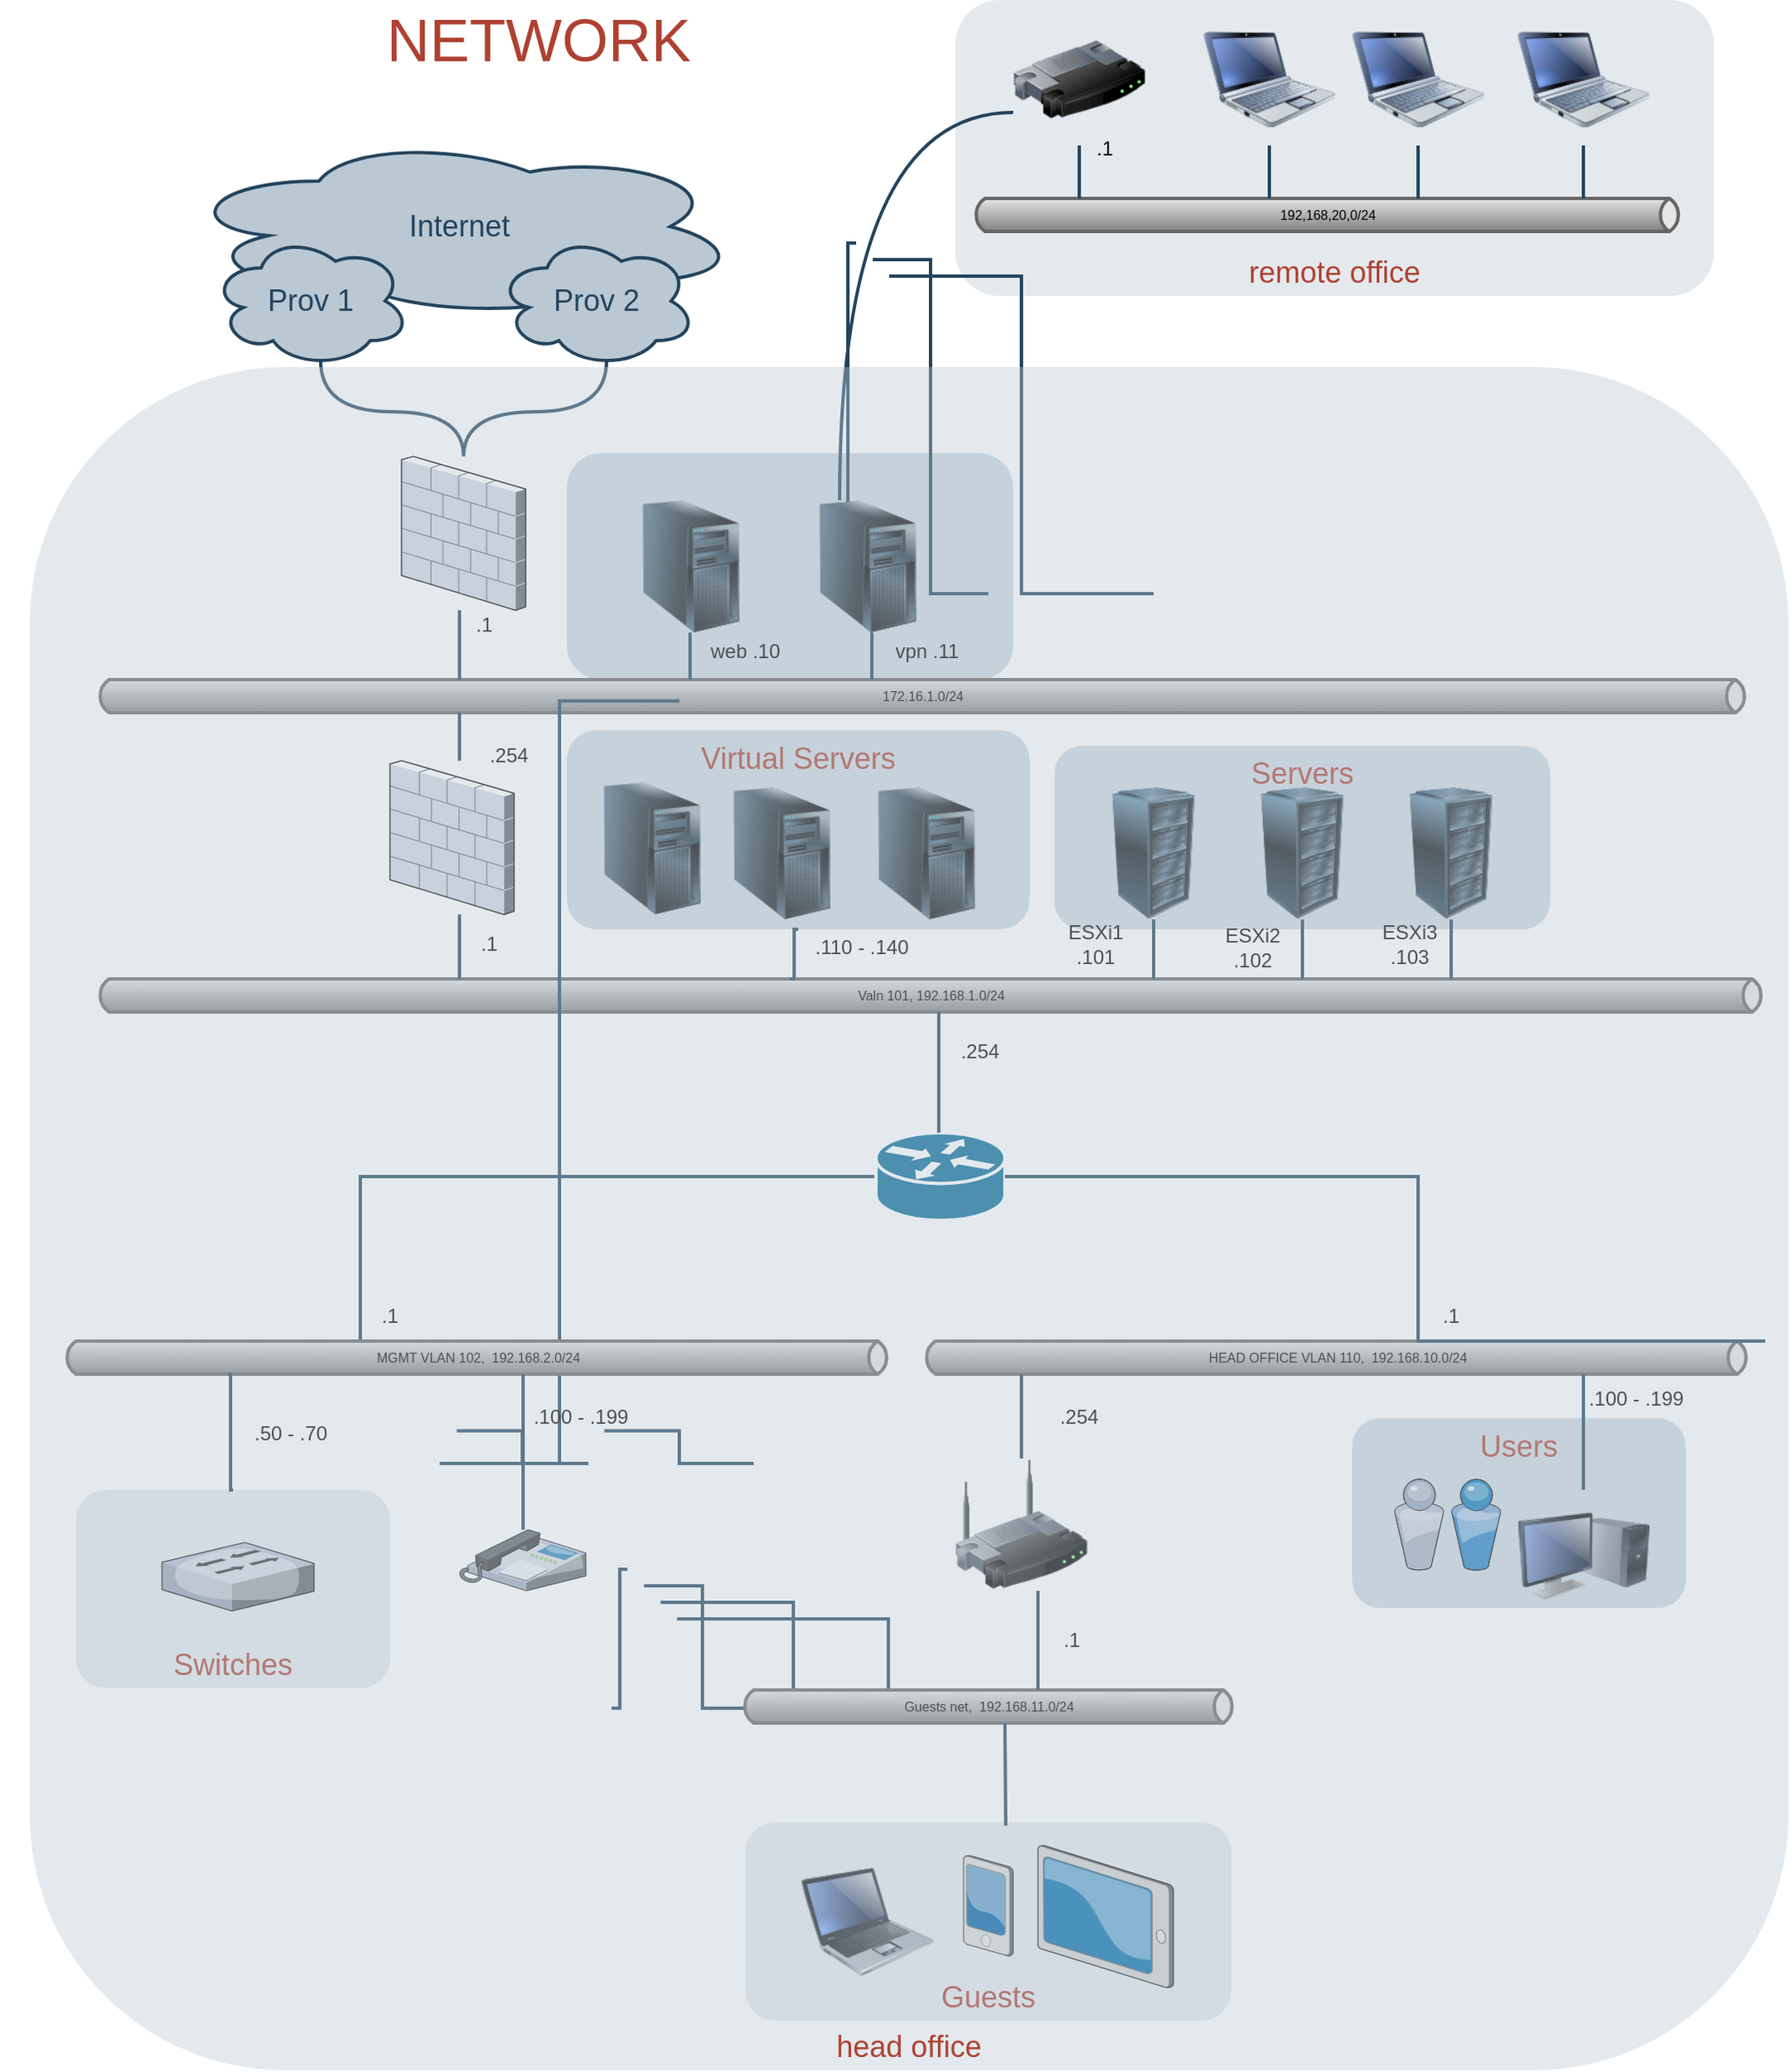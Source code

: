 <mxfile version="20.8.20" type="github">
  <diagram id="a45cf8ec-cd66-6f27-3ac3-be6e809c9e4a" name="Page-1">
    <mxGraphModel dx="2694" dy="1239" grid="1" gridSize="10" guides="1" tooltips="1" connect="1" arrows="1" fold="1" page="1" pageScale="1" pageWidth="827" pageHeight="1169" background="none" math="0" shadow="0">
      <root>
        <mxCell id="0" />
        <mxCell id="1" parent="0" />
        <mxCell id="6" value="&lt;span style=&quot;line-height: 17.182px&quot;&gt;Users&lt;/span&gt;" style="rounded=1;whiteSpace=wrap;html=1;shadow=0;strokeColor=none;fillColor=#BAC8D3;gradientColor=none;fontSize=18;fontColor=#AE4132;verticalAlign=top;fontStyle=0;opacity=70;strokeWidth=3;" parent="1" vertex="1">
          <mxGeometry x="850" y="897.5" width="202" height="115" as="geometry" />
        </mxCell>
        <mxCell id="7" value="" style="rounded=1;whiteSpace=wrap;html=1;shadow=0;strokeColor=none;fillColor=#BAC8D3;gradientColor=none;fontSize=18;fontColor=#AE4132;verticalAlign=top;fontStyle=0;opacity=70;strokeWidth=3;" parent="1" vertex="1">
          <mxGeometry x="375" y="314" width="270" height="137" as="geometry" />
        </mxCell>
        <mxCell id="8" value="Virtual Servers" style="rounded=1;whiteSpace=wrap;html=1;shadow=0;strokeColor=none;fillColor=#BAC8D3;gradientColor=none;fontSize=18;fontColor=#AE4132;verticalAlign=top;fontStyle=0;opacity=70;strokeWidth=3;" parent="1" vertex="1">
          <mxGeometry x="375" y="481.5" width="280" height="120.5" as="geometry" />
        </mxCell>
        <mxCell id="9" value="&lt;span style=&quot;line-height: 17.182px&quot;&gt;Servers&lt;/span&gt;" style="rounded=1;whiteSpace=wrap;html=1;shadow=0;strokeColor=none;fillColor=#BAC8D3;gradientColor=none;fontSize=18;fontColor=#AE4132;verticalAlign=top;opacity=70;fontStyle=0;strokeWidth=3;" parent="1" vertex="1">
          <mxGeometry x="670" y="491" width="300" height="111" as="geometry" />
        </mxCell>
        <mxCell id="11" value="remote office" style="rounded=1;whiteSpace=wrap;html=1;shadow=0;strokeColor=none;fillColor=#BAC8D3;gradientColor=none;fontSize=18;fontColor=#AE4132;fontStyle=0;verticalAlign=bottom;opacity=40;strokeWidth=3;" parent="1" vertex="1">
          <mxGeometry x="610" y="40" width="459" height="179" as="geometry" />
        </mxCell>
        <mxCell id="13" value="Guests" style="rounded=1;whiteSpace=wrap;html=1;shadow=0;strokeColor=none;fillColor=#BAC8D3;gradientColor=none;fontSize=18;fontColor=#AE4132;verticalAlign=bottom;fontStyle=0;opacity=40;strokeWidth=3;" parent="1" vertex="1">
          <mxGeometry x="483" y="1142" width="294" height="120" as="geometry" />
        </mxCell>
        <mxCell id="20" value="172.16.1.0/24" style="strokeWidth=2;strokeColor=#666666;dashed=0;align=center;html=1;fontSize=8;shape=mxgraph.eip.messageChannel;shadow=0;fillColor=#FFFFFF;gradientColor=none;fontColor=#000000;fontStyle=0" parent="1" vertex="1">
          <mxGeometry x="90" y="451" width="1000" height="20" as="geometry" />
        </mxCell>
        <mxCell id="21" value="" style="edgeStyle=elbowEdgeStyle;strokeWidth=2;rounded=0;endArrow=none;startArrow=none;startSize=10;endSize=10;dashed=0;html=1;strokeColor=#23445D;fontSize=18;fontColor=#F08705;startFill=0;endFill=0;fontStyle=0;entryX=0;entryY=0;entryDx=220;entryDy=0;entryPerimeter=0;" parent="1" source="LmV-Yt6yOkFwm3t2bKWG-174" target="20" edge="1">
          <mxGeometry relative="1" as="geometry">
            <mxPoint x="310" y="399" as="sourcePoint" />
            <mxPoint x="313" y="462" as="targetPoint" />
          </mxGeometry>
        </mxCell>
        <mxCell id="LmV-Yt6yOkFwm3t2bKWG-214" value="" style="edgeStyle=orthogonalEdgeStyle;rounded=0;orthogonalLoop=1;jettySize=auto;html=1;fontColor=#000000;" edge="1" parent="1" source="40">
          <mxGeometry relative="1" as="geometry">
            <mxPoint x="755" y="683" as="targetPoint" />
          </mxGeometry>
        </mxCell>
        <mxCell id="47" value="&lt;font color=&quot;#000000&quot;&gt;Valn 101, 192.168.1.0/24&lt;/font&gt;" style="strokeWidth=2;strokeColor=#666666;dashed=0;align=center;html=1;fontSize=8;shape=mxgraph.eip.messageChannel;shadow=0;fillColor=#FFFFFF;gradientColor=none;fontColor=#F08705;fontStyle=0" parent="1" vertex="1">
          <mxGeometry x="90" y="632" width="1010" height="20" as="geometry" />
        </mxCell>
        <mxCell id="48" value="&lt;font color=&quot;#000000&quot;&gt;HEAD OFFICE VLAN 110,&amp;nbsp; 192.168.10.0/24&lt;/font&gt;" style="strokeWidth=2;strokeColor=#666666;dashed=0;align=center;html=1;fontSize=8;shape=mxgraph.eip.messageChannel;shadow=0;fillColor=#FFFFFF;gradientColor=none;fontColor=#F08705;fontStyle=0" parent="1" vertex="1">
          <mxGeometry x="590" y="851" width="501" height="20" as="geometry" />
        </mxCell>
        <mxCell id="54" value="" style="image;html=1;image=img/lib/clip_art/computers/Monitor_Tower_128x128.png;shadow=0;strokeColor=#000000;fillColor=#FFFFFF;gradientColor=none;fontSize=18;fontColor=#F08705;fontStyle=0" parent="1" vertex="1">
          <mxGeometry x="950" y="941" width="80" height="80" as="geometry" />
        </mxCell>
        <mxCell id="55" value="" style="image;html=1;image=img/lib/clip_art/networking/Wireless_Router_128x128.png;shadow=0;strokeColor=#000000;fillColor=#FFFFFF;gradientColor=none;fontSize=18;fontColor=#F08705;fontStyle=0" parent="1" vertex="1">
          <mxGeometry x="610" y="922" width="80" height="80" as="geometry" />
        </mxCell>
        <mxCell id="71" value="" style="image;html=1;image=img/lib/clip_art/computers/Netbook_128x128.png;shadow=0;strokeColor=#000000;fillColor=#FFFFFF;gradientColor=none;fontSize=18;fontColor=#F08705;fontStyle=0" parent="1" vertex="1">
          <mxGeometry x="760" y="48" width="80" height="80" as="geometry" />
        </mxCell>
        <mxCell id="72" value="" style="image;html=1;image=img/lib/clip_art/computers/Netbook_128x128.png;shadow=0;strokeColor=#000000;fillColor=#FFFFFF;gradientColor=none;fontSize=18;fontColor=#F08705;fontStyle=0" parent="1" vertex="1">
          <mxGeometry x="850" y="48" width="80" height="80" as="geometry" />
        </mxCell>
        <mxCell id="73" value="" style="image;html=1;image=img/lib/clip_art/computers/Netbook_128x128.png;shadow=0;strokeColor=#000000;fillColor=#FFFFFF;gradientColor=none;fontSize=18;fontColor=#F08705;fontStyle=0" parent="1" vertex="1">
          <mxGeometry x="950" y="48" width="80" height="80" as="geometry" />
        </mxCell>
        <mxCell id="74" value="&lt;font color=&quot;#000000&quot;&gt;192,168,20,0/24&lt;/font&gt;" style="strokeWidth=2;strokeColor=#666666;dashed=0;align=center;html=1;fontSize=8;shape=mxgraph.eip.messageChannel;shadow=0;fillColor=#FFFFFF;gradientColor=none;fontColor=#F08705;fontStyle=0" parent="1" vertex="1">
          <mxGeometry x="620" y="160" width="430" height="20" as="geometry" />
        </mxCell>
        <mxCell id="LmV-Yt6yOkFwm3t2bKWG-196" value="" style="edgeStyle=orthogonalEdgeStyle;rounded=0;orthogonalLoop=1;jettySize=auto;html=1;fontColor=#000000;" edge="1" parent="1" source="84">
          <mxGeometry relative="1" as="geometry">
            <mxPoint x="418" y="449" as="targetPoint" />
          </mxGeometry>
        </mxCell>
        <mxCell id="91" value="" style="edgeStyle=elbowEdgeStyle;strokeWidth=2;rounded=0;endArrow=none;startArrow=none;startSize=10;endSize=10;dashed=0;html=1;strokeColor=#23445D;fontSize=18;fontColor=#F08705;startFill=0;endFill=0;fontStyle=0" parent="1" source="30" edge="1">
          <mxGeometry relative="1" as="geometry">
            <mxPoint x="550" y="187" as="sourcePoint" />
            <mxPoint x="540" y="399" as="targetPoint" />
          </mxGeometry>
        </mxCell>
        <mxCell id="92" value="" style="edgeStyle=elbowEdgeStyle;strokeWidth=2;rounded=0;endArrow=none;startArrow=none;startSize=10;endSize=10;dashed=0;html=1;strokeColor=#23445D;fontSize=18;fontColor=#F08705;startFill=0;endFill=0;fontStyle=0" parent="1" source="31" edge="1">
          <mxGeometry relative="1" as="geometry">
            <mxPoint x="560" y="197" as="sourcePoint" />
            <mxPoint x="630" y="399" as="targetPoint" />
          </mxGeometry>
        </mxCell>
        <mxCell id="93" value="" style="edgeStyle=elbowEdgeStyle;strokeWidth=2;rounded=0;endArrow=none;startArrow=none;startSize=10;endSize=10;dashed=0;html=1;strokeColor=#23445D;fontSize=18;fontColor=#F08705;startFill=0;endFill=0;fontStyle=0" parent="1" source="32" edge="1">
          <mxGeometry relative="1" as="geometry">
            <mxPoint x="570" y="207" as="sourcePoint" />
            <mxPoint x="730" y="399" as="targetPoint" />
          </mxGeometry>
        </mxCell>
        <mxCell id="104" value="" style="edgeStyle=elbowEdgeStyle;strokeWidth=2;rounded=0;endArrow=none;startArrow=none;startSize=10;endSize=10;dashed=0;html=1;strokeColor=#23445D;fontSize=18;fontColor=#F08705;startFill=0;endFill=0;fontStyle=0" parent="1" source="LmV-Yt6yOkFwm3t2bKWG-207" target="47" edge="1">
          <mxGeometry relative="1" as="geometry">
            <mxPoint x="730" y="591" as="sourcePoint" />
            <mxPoint x="555" y="876" as="targetPoint" />
          </mxGeometry>
        </mxCell>
        <mxCell id="105" value="" style="edgeStyle=elbowEdgeStyle;strokeWidth=2;rounded=0;endArrow=none;startArrow=none;startSize=10;endSize=10;dashed=0;html=1;strokeColor=#23445D;fontSize=18;fontColor=#F08705;startFill=0;endFill=0;fontStyle=0" parent="1" source="LmV-Yt6yOkFwm3t2bKWG-208" target="47" edge="1">
          <mxGeometry relative="1" as="geometry">
            <mxPoint x="820" y="591" as="sourcePoint" />
            <mxPoint x="740" y="631" as="targetPoint" />
          </mxGeometry>
        </mxCell>
        <mxCell id="106" value="" style="edgeStyle=elbowEdgeStyle;strokeWidth=2;rounded=0;endArrow=none;startArrow=none;startSize=10;endSize=10;dashed=0;html=1;strokeColor=#23445D;fontSize=18;fontColor=#F08705;startFill=0;endFill=0;fontStyle=0" parent="1" source="LmV-Yt6yOkFwm3t2bKWG-209" target="47" edge="1">
          <mxGeometry relative="1" as="geometry">
            <mxPoint x="920" y="591" as="sourcePoint" />
            <mxPoint x="750" y="641" as="targetPoint" />
          </mxGeometry>
        </mxCell>
        <mxCell id="111" value="" style="image;html=1;image=img/lib/clip_art/computers/Laptop_128x128.png;shadow=0;strokeColor=#000000;fillColor=#FFFFFF;gradientColor=none;fontSize=18;fontColor=#F08705;fontStyle=0" parent="1" vertex="1">
          <mxGeometry x="517" y="1162" width="80" height="80" as="geometry" />
        </mxCell>
        <mxCell id="116" style="edgeStyle=orthogonalEdgeStyle;rounded=0;html=1;startArrow=none;startFill=0;endArrow=none;endFill=0;fontSize=18;fontColor=#F08705;strokeColor=#23445D;strokeWidth=2;curved=1;fontStyle=0;entryX=0.55;entryY=0.95;entryDx=0;entryDy=0;entryPerimeter=0;" parent="1" source="LmV-Yt6yOkFwm3t2bKWG-174" target="LmV-Yt6yOkFwm3t2bKWG-177" edge="1">
          <mxGeometry relative="1" as="geometry" />
        </mxCell>
        <mxCell id="121" value="" style="edgeStyle=elbowEdgeStyle;strokeWidth=2;rounded=0;endArrow=none;startArrow=none;startSize=10;endSize=10;dashed=0;html=1;strokeColor=#23445D;fontSize=18;fontColor=#F08705;startFill=0;endFill=0;fontStyle=0" parent="1" source="48" target="54" edge="1">
          <mxGeometry relative="1" as="geometry">
            <mxPoint x="421.476" y="881" as="sourcePoint" />
            <mxPoint x="421.476" y="946.476" as="targetPoint" />
          </mxGeometry>
        </mxCell>
        <mxCell id="131" value="" style="image;html=1;image=img/lib/clip_art/networking/Router_128x128.png;shadow=0;strokeColor=#000000;fillColor=#FFFFFF;gradientColor=none;fontSize=18;fontColor=#F08705;fontStyle=0" parent="1" vertex="1">
          <mxGeometry x="645" y="48" width="80" height="80" as="geometry" />
        </mxCell>
        <mxCell id="138" value="" style="edgeStyle=elbowEdgeStyle;strokeWidth=2;rounded=0;endArrow=none;startArrow=none;startSize=10;endSize=10;dashed=0;html=1;strokeColor=#23445D;fontSize=18;fontColor=#F08705;startFill=0;endFill=0;fontStyle=0" parent="1" source="71" target="74" edge="1">
          <mxGeometry relative="1" as="geometry">
            <mxPoint x="699.587" y="-16.033" as="sourcePoint" />
            <mxPoint x="699.587" y="27.769" as="targetPoint" />
          </mxGeometry>
        </mxCell>
        <mxCell id="139" value="" style="edgeStyle=elbowEdgeStyle;strokeWidth=2;rounded=0;endArrow=none;startArrow=none;startSize=10;endSize=10;dashed=0;html=1;strokeColor=#23445D;fontSize=18;fontColor=#F08705;startFill=0;endFill=0;fontStyle=0" parent="1" source="72" target="74" edge="1">
          <mxGeometry relative="1" as="geometry">
            <mxPoint x="709.587" y="-6.033" as="sourcePoint" />
            <mxPoint x="709.587" y="37.769" as="targetPoint" />
          </mxGeometry>
        </mxCell>
        <mxCell id="140" value="" style="edgeStyle=elbowEdgeStyle;strokeWidth=2;rounded=0;endArrow=none;startArrow=none;startSize=10;endSize=10;dashed=0;html=1;strokeColor=#23445D;fontSize=18;fontColor=#F08705;startFill=0;endFill=0;fontStyle=0" parent="1" source="73" target="74" edge="1">
          <mxGeometry relative="1" as="geometry">
            <mxPoint x="719.587" y="3.967" as="sourcePoint" />
            <mxPoint x="719.587" y="47.769" as="targetPoint" />
          </mxGeometry>
        </mxCell>
        <mxCell id="141" value="" style="edgeStyle=elbowEdgeStyle;strokeWidth=2;rounded=0;endArrow=none;startArrow=none;startSize=10;endSize=10;dashed=0;html=1;strokeColor=#23445D;fontSize=18;fontColor=#F08705;startFill=0;endFill=0;fontStyle=0" parent="1" source="131" target="74" edge="1">
          <mxGeometry relative="1" as="geometry">
            <mxPoint x="729.587" y="13.967" as="sourcePoint" />
            <mxPoint x="729.587" y="57.769" as="targetPoint" />
          </mxGeometry>
        </mxCell>
        <mxCell id="143" value="" style="edgeStyle=elbowEdgeStyle;strokeWidth=2;rounded=0;endArrow=none;startArrow=none;startSize=10;endSize=10;dashed=0;html=1;strokeColor=#23445D;fontSize=18;fontColor=#F08705;startFill=0;endFill=0;fontStyle=0" parent="1" source="59" edge="1">
          <mxGeometry relative="1" as="geometry">
            <mxPoint x="443.083" y="463.876" as="sourcePoint" />
            <mxPoint x="298" y="925" as="targetPoint" />
          </mxGeometry>
        </mxCell>
        <mxCell id="144" value="" style="edgeStyle=elbowEdgeStyle;strokeWidth=2;rounded=0;endArrow=none;startArrow=none;startSize=10;endSize=10;dashed=0;html=1;strokeColor=#23445D;fontSize=18;fontColor=#F08705;startFill=0;endFill=0;fontStyle=0" parent="1" source="60" edge="1">
          <mxGeometry relative="1" as="geometry">
            <mxPoint x="308.372" y="905.198" as="sourcePoint" />
            <mxPoint x="388" y="925" as="targetPoint" />
          </mxGeometry>
        </mxCell>
        <mxCell id="145" value="" style="edgeStyle=elbowEdgeStyle;strokeWidth=2;rounded=0;endArrow=none;startArrow=none;startSize=10;endSize=10;dashed=0;html=1;strokeColor=#23445D;fontSize=18;fontColor=#F08705;startFill=0;endFill=0;fontStyle=0" parent="1" source="61" edge="1">
          <mxGeometry relative="1" as="geometry">
            <mxPoint x="397.628" y="905.198" as="sourcePoint" />
            <mxPoint x="488" y="925" as="targetPoint" />
          </mxGeometry>
        </mxCell>
        <mxCell id="147" value="" style="edgeStyle=elbowEdgeStyle;strokeWidth=2;rounded=0;endArrow=none;startArrow=none;startSize=10;endSize=10;dashed=0;html=1;strokeColor=#23445D;fontSize=18;fontColor=#F08705;startFill=0;endFill=0;fontStyle=0" parent="1" target="66" edge="1">
          <mxGeometry relative="1" as="geometry">
            <mxPoint x="402" y="1073" as="sourcePoint" />
            <mxPoint x="411.628" y="988.95" as="targetPoint" />
          </mxGeometry>
        </mxCell>
        <mxCell id="148" value="" style="edgeStyle=elbowEdgeStyle;strokeWidth=2;rounded=0;endArrow=none;startArrow=none;startSize=10;endSize=10;dashed=0;html=1;strokeColor=#23445D;fontSize=18;fontColor=#F08705;startFill=0;endFill=0;fontStyle=0" parent="1" target="66" edge="1">
          <mxGeometry relative="1" as="geometry">
            <mxPoint x="492" y="1073" as="sourcePoint" />
            <mxPoint x="421.628" y="998.95" as="targetPoint" />
          </mxGeometry>
        </mxCell>
        <mxCell id="149" value="" style="edgeStyle=elbowEdgeStyle;strokeWidth=2;rounded=0;endArrow=none;startArrow=none;startSize=10;endSize=10;dashed=0;html=1;strokeColor=#23445D;fontSize=18;fontColor=#F08705;startFill=0;endFill=0;fontStyle=0" parent="1" target="66" edge="1">
          <mxGeometry relative="1" as="geometry">
            <mxPoint x="592" y="1073" as="sourcePoint" />
            <mxPoint x="431.628" y="1008.95" as="targetPoint" />
          </mxGeometry>
        </mxCell>
        <mxCell id="150" value="" style="edgeStyle=elbowEdgeStyle;strokeWidth=2;rounded=0;endArrow=none;startArrow=none;startSize=10;endSize=10;dashed=0;html=1;strokeColor=#23445D;fontSize=18;fontColor=#F08705;startFill=0;endFill=0;fontStyle=0" parent="1" target="66" edge="1">
          <mxGeometry relative="1" as="geometry">
            <mxPoint x="697" y="1073" as="sourcePoint" />
            <mxPoint x="441.628" y="1018.95" as="targetPoint" />
          </mxGeometry>
        </mxCell>
        <mxCell id="153" value="" style="edgeStyle=elbowEdgeStyle;strokeWidth=2;rounded=0;endArrow=none;startArrow=none;startSize=10;endSize=10;dashed=0;html=1;strokeColor=#23445D;fontSize=18;fontColor=#F08705;startFill=0;endFill=0;fontStyle=0;exitX=0;exitY=0.5;exitDx=0;exitDy=0;exitPerimeter=0;entryX=0;entryY=0;entryDx=180;entryDy=0;entryPerimeter=0;" parent="1" source="LmV-Yt6yOkFwm3t2bKWG-206" target="LmV-Yt6yOkFwm3t2bKWG-227" edge="1">
          <mxGeometry relative="1" as="geometry">
            <mxPoint x="160" y="812" as="sourcePoint" />
            <mxPoint x="260.488" y="825.878" as="targetPoint" />
            <Array as="points">
              <mxPoint x="250" y="812" />
            </Array>
          </mxGeometry>
        </mxCell>
        <mxCell id="168" value="NETWORK" style="text;html=1;strokeColor=none;fillColor=none;align=center;verticalAlign=middle;whiteSpace=wrap;overflow=hidden;shadow=0;fontSize=36;fontColor=#AE4132;fontStyle=0" parent="1" vertex="1">
          <mxGeometry x="40" y="40" width="636" height="45" as="geometry" />
        </mxCell>
        <mxCell id="171" style="edgeStyle=orthogonalEdgeStyle;rounded=0;jumpStyle=none;html=1;exitX=0;exitY=0.5;entryX=0;entryY=0.5;shadow=0;labelBackgroundColor=none;startArrow=none;startFill=0;endArrow=classic;endFill=1;endSize=6;jettySize=auto;orthogonalLoop=1;strokeColor=#23445D;strokeWidth=2;fillColor=#F08705;fontFamily=Helvetica;fontSize=14;fontColor=#F08705;align=left;fontStyle=0" parent="1" source="168" target="168" edge="1">
          <mxGeometry relative="1" as="geometry" />
        </mxCell>
        <mxCell id="172" style="edgeStyle=orthogonalEdgeStyle;rounded=0;jumpStyle=none;html=1;exitX=0.75;exitY=0;entryX=0.75;entryY=0;shadow=0;labelBackgroundColor=none;startArrow=none;startFill=0;endArrow=classic;endFill=1;endSize=6;jettySize=auto;orthogonalLoop=1;strokeColor=#23445D;strokeWidth=2;fillColor=#F08705;fontFamily=Helvetica;fontSize=14;fontColor=#FFFFFF;align=left;fontStyle=0" parent="1" edge="1">
          <mxGeometry relative="1" as="geometry">
            <mxPoint x="590" y="257" as="sourcePoint" />
            <mxPoint x="590" y="257" as="targetPoint" />
          </mxGeometry>
        </mxCell>
        <mxCell id="LmV-Yt6yOkFwm3t2bKWG-174" value="" style="verticalLabelPosition=bottom;sketch=0;aspect=fixed;html=1;verticalAlign=top;strokeColor=none;align=center;outlineConnect=0;shape=mxgraph.citrix.firewall;fontColor=#000000;" vertex="1" parent="1">
          <mxGeometry x="275" y="316" width="75" height="93" as="geometry" />
        </mxCell>
        <mxCell id="LmV-Yt6yOkFwm3t2bKWG-175" value="Internet" style="ellipse;shape=cloud;whiteSpace=wrap;html=1;shadow=0;strokeColor=#23445D;fillColor=#BAC8D3;gradientColor=none;fontSize=18;fontColor=#23445D;gradientDirection=north;fontStyle=0;strokeWidth=2;" vertex="1" parent="1">
          <mxGeometry x="140" y="122" width="340" height="110" as="geometry" />
        </mxCell>
        <mxCell id="LmV-Yt6yOkFwm3t2bKWG-177" value="Prov 1" style="ellipse;shape=cloud;whiteSpace=wrap;html=1;shadow=0;strokeColor=#23445D;fillColor=#BAC8D3;gradientColor=none;fontSize=18;fontColor=#23445D;fontStyle=0;gradientDirection=north;strokeWidth=2;" vertex="1" parent="1">
          <mxGeometry x="160" y="182" width="120" height="80" as="geometry" />
        </mxCell>
        <mxCell id="LmV-Yt6yOkFwm3t2bKWG-178" value="Prov 2" style="ellipse;shape=cloud;whiteSpace=wrap;html=1;shadow=0;strokeColor=#23445D;fillColor=#BAC8D3;gradientColor=none;fontSize=18;fontColor=#23445D;fontStyle=0;gradientDirection=north;strokeWidth=2;" vertex="1" parent="1">
          <mxGeometry x="333" y="182" width="120" height="80" as="geometry" />
        </mxCell>
        <mxCell id="LmV-Yt6yOkFwm3t2bKWG-180" style="edgeStyle=orthogonalEdgeStyle;rounded=0;html=1;startArrow=none;startFill=0;endArrow=none;endFill=0;fontSize=18;fontColor=#F08705;strokeColor=#23445D;strokeWidth=2;curved=1;fontStyle=0;entryX=0.55;entryY=0.95;entryDx=0;entryDy=0;entryPerimeter=0;" edge="1" parent="1" source="LmV-Yt6yOkFwm3t2bKWG-174" target="LmV-Yt6yOkFwm3t2bKWG-178">
          <mxGeometry relative="1" as="geometry">
            <mxPoint x="323" y="326" as="sourcePoint" />
            <mxPoint x="236" y="268" as="targetPoint" />
          </mxGeometry>
        </mxCell>
        <mxCell id="LmV-Yt6yOkFwm3t2bKWG-185" value="" style="edgeStyle=elbowEdgeStyle;strokeWidth=2;rounded=0;endArrow=none;startArrow=none;startSize=10;endSize=10;dashed=0;html=1;strokeColor=#23445D;fontSize=18;fontColor=#F08705;startFill=0;endFill=0;fontStyle=0" edge="1" parent="1" source="LmV-Yt6yOkFwm3t2bKWG-193">
          <mxGeometry relative="1" as="geometry">
            <mxPoint x="449.5" y="399" as="sourcePoint" />
            <mxPoint x="449.5" y="451" as="targetPoint" />
          </mxGeometry>
        </mxCell>
        <mxCell id="LmV-Yt6yOkFwm3t2bKWG-186" value="" style="edgeStyle=elbowEdgeStyle;strokeWidth=2;rounded=0;endArrow=none;startArrow=none;startSize=10;endSize=10;dashed=0;html=1;strokeColor=#23445D;fontSize=18;fontColor=#F08705;startFill=0;endFill=0;fontStyle=0" edge="1" parent="1" source="LmV-Yt6yOkFwm3t2bKWG-194">
          <mxGeometry relative="1" as="geometry">
            <mxPoint x="559.5" y="399" as="sourcePoint" />
            <mxPoint x="559.5" y="451" as="targetPoint" />
          </mxGeometry>
        </mxCell>
        <mxCell id="LmV-Yt6yOkFwm3t2bKWG-189" value=".1" style="text;html=1;strokeColor=none;fillColor=none;align=center;verticalAlign=middle;whiteSpace=wrap;rounded=0;fontColor=#000000;" vertex="1" parent="1">
          <mxGeometry x="294.5" y="402.5" width="60" height="30" as="geometry" />
        </mxCell>
        <mxCell id="LmV-Yt6yOkFwm3t2bKWG-190" value="web .10" style="text;html=1;strokeColor=none;fillColor=none;align=center;verticalAlign=middle;whiteSpace=wrap;rounded=0;fontColor=#000000;" vertex="1" parent="1">
          <mxGeometry x="453" y="419" width="60" height="30" as="geometry" />
        </mxCell>
        <mxCell id="LmV-Yt6yOkFwm3t2bKWG-191" value="vpn .11" style="text;html=1;strokeColor=none;fillColor=none;align=center;verticalAlign=middle;whiteSpace=wrap;rounded=0;fontColor=#000000;" vertex="1" parent="1">
          <mxGeometry x="562.5" y="419" width="60" height="30" as="geometry" />
        </mxCell>
        <mxCell id="LmV-Yt6yOkFwm3t2bKWG-193" value="" style="image;html=1;image=img/lib/clip_art/computers/Server_Tower_128x128.png;shadow=0;strokeColor=#000000;fillColor=#FFFFFF;gradientColor=none;fontSize=18;fontColor=#F08705;fontStyle=0" vertex="1" parent="1">
          <mxGeometry x="410" y="342.5" width="80" height="80" as="geometry" />
        </mxCell>
        <mxCell id="LmV-Yt6yOkFwm3t2bKWG-194" value="" style="image;html=1;image=img/lib/clip_art/computers/Server_Tower_128x128.png;shadow=0;strokeColor=#000000;fillColor=#FFFFFF;gradientColor=none;fontSize=18;fontColor=#F08705;fontStyle=0" vertex="1" parent="1">
          <mxGeometry x="517" y="342.5" width="80" height="80" as="geometry" />
        </mxCell>
        <mxCell id="LmV-Yt6yOkFwm3t2bKWG-197" value="" style="verticalLabelPosition=bottom;sketch=0;aspect=fixed;html=1;verticalAlign=top;strokeColor=none;align=center;outlineConnect=0;shape=mxgraph.citrix.firewall;fontColor=#000000;" vertex="1" parent="1">
          <mxGeometry x="268" y="500" width="75" height="93" as="geometry" />
        </mxCell>
        <mxCell id="LmV-Yt6yOkFwm3t2bKWG-198" value="" style="edgeStyle=elbowEdgeStyle;strokeWidth=2;rounded=0;endArrow=none;startArrow=none;startSize=10;endSize=10;dashed=0;html=1;strokeColor=#23445D;fontSize=18;fontColor=#F08705;startFill=0;endFill=0;fontStyle=0;exitX=0;exitY=1;exitDx=220;exitDy=0;exitPerimeter=0;" edge="1" parent="1" source="20" target="LmV-Yt6yOkFwm3t2bKWG-197">
          <mxGeometry relative="1" as="geometry">
            <mxPoint x="307" y="470" as="sourcePoint" />
            <mxPoint x="307" y="522" as="targetPoint" />
          </mxGeometry>
        </mxCell>
        <mxCell id="LmV-Yt6yOkFwm3t2bKWG-199" value=".254" style="text;html=1;strokeColor=none;fillColor=none;align=center;verticalAlign=middle;whiteSpace=wrap;rounded=0;fontColor=#000000;" vertex="1" parent="1">
          <mxGeometry x="310" y="481.5" width="60" height="30" as="geometry" />
        </mxCell>
        <mxCell id="LmV-Yt6yOkFwm3t2bKWG-203" value="ESXi1 .101" style="text;html=1;strokeColor=none;fillColor=none;align=center;verticalAlign=middle;whiteSpace=wrap;rounded=0;fontColor=#000000;" vertex="1" parent="1">
          <mxGeometry x="665" y="596" width="60" height="30" as="geometry" />
        </mxCell>
        <mxCell id="LmV-Yt6yOkFwm3t2bKWG-204" value="ESXi2 .102" style="text;html=1;strokeColor=none;fillColor=none;align=center;verticalAlign=middle;whiteSpace=wrap;rounded=0;fontColor=#000000;" vertex="1" parent="1">
          <mxGeometry x="760" y="597.5" width="60" height="30" as="geometry" />
        </mxCell>
        <mxCell id="LmV-Yt6yOkFwm3t2bKWG-205" value="ESXi3 .103" style="text;html=1;strokeColor=none;fillColor=none;align=center;verticalAlign=middle;whiteSpace=wrap;rounded=0;fontColor=#000000;" vertex="1" parent="1">
          <mxGeometry x="855" y="596" width="60" height="30" as="geometry" />
        </mxCell>
        <mxCell id="LmV-Yt6yOkFwm3t2bKWG-206" value="" style="shape=mxgraph.cisco.routers.router;sketch=0;html=1;pointerEvents=1;dashed=0;fillColor=#036897;strokeColor=#ffffff;strokeWidth=2;verticalLabelPosition=bottom;verticalAlign=top;align=center;outlineConnect=0;fontColor=#000000;" vertex="1" parent="1">
          <mxGeometry x="562" y="725" width="78" height="53" as="geometry" />
        </mxCell>
        <mxCell id="LmV-Yt6yOkFwm3t2bKWG-207" value="" style="image;html=1;image=img/lib/clip_art/computers/Server_Rack_128x128.png;shadow=0;strokeColor=#000000;fillColor=#FFFFFF;gradientColor=none;fontSize=18;fontColor=#F08705;fontStyle=0" vertex="1" parent="1">
          <mxGeometry x="690" y="516" width="80" height="80" as="geometry" />
        </mxCell>
        <mxCell id="LmV-Yt6yOkFwm3t2bKWG-208" value="" style="image;html=1;image=img/lib/clip_art/computers/Server_Rack_128x128.png;shadow=0;strokeColor=#000000;fillColor=#FFFFFF;gradientColor=none;fontSize=18;fontColor=#F08705;fontStyle=0" vertex="1" parent="1">
          <mxGeometry x="780" y="516" width="80" height="80" as="geometry" />
        </mxCell>
        <mxCell id="LmV-Yt6yOkFwm3t2bKWG-209" value="" style="image;html=1;image=img/lib/clip_art/computers/Server_Rack_128x128.png;shadow=0;strokeColor=#000000;fillColor=#FFFFFF;gradientColor=none;fontSize=18;fontColor=#F08705;fontStyle=0" vertex="1" parent="1">
          <mxGeometry x="870" y="516" width="80" height="80" as="geometry" />
        </mxCell>
        <mxCell id="LmV-Yt6yOkFwm3t2bKWG-210" value="" style="image;html=1;image=img/lib/clip_art/computers/Server_Tower_128x128.png;shadow=0;strokeColor=#000000;fillColor=#FFFFFF;gradientColor=none;fontSize=18;fontColor=#F08705;fontStyle=0" vertex="1" parent="1">
          <mxGeometry x="386.5" y="513" width="80" height="80" as="geometry" />
        </mxCell>
        <mxCell id="LmV-Yt6yOkFwm3t2bKWG-211" value="" style="image;html=1;image=img/lib/clip_art/computers/Server_Tower_128x128.png;shadow=0;strokeColor=#000000;fillColor=#FFFFFF;gradientColor=none;fontSize=18;fontColor=#F08705;fontStyle=0" vertex="1" parent="1">
          <mxGeometry x="465" y="516" width="80" height="80" as="geometry" />
        </mxCell>
        <mxCell id="LmV-Yt6yOkFwm3t2bKWG-212" value="" style="image;html=1;image=img/lib/clip_art/computers/Server_Tower_128x128.png;shadow=0;strokeColor=#000000;fillColor=#FFFFFF;gradientColor=none;fontSize=18;fontColor=#F08705;fontStyle=0" vertex="1" parent="1">
          <mxGeometry x="552.5" y="516" width="80" height="80" as="geometry" />
        </mxCell>
        <mxCell id="LmV-Yt6yOkFwm3t2bKWG-215" value="" style="edgeStyle=elbowEdgeStyle;strokeWidth=2;rounded=0;endArrow=none;startArrow=none;startSize=10;endSize=10;dashed=0;html=1;strokeColor=#23445D;fontSize=18;fontColor=#F08705;startFill=0;endFill=0;fontStyle=0;exitX=0;exitY=0;exitDx=220;exitDy=0;exitPerimeter=0;" edge="1" parent="1" source="47" target="LmV-Yt6yOkFwm3t2bKWG-197">
          <mxGeometry relative="1" as="geometry">
            <mxPoint x="453" y="661" as="sourcePoint" />
            <mxPoint x="302" y="592" as="targetPoint" />
          </mxGeometry>
        </mxCell>
        <mxCell id="LmV-Yt6yOkFwm3t2bKWG-216" value=".1" style="text;html=1;strokeColor=none;fillColor=none;align=center;verticalAlign=middle;whiteSpace=wrap;rounded=0;fontColor=#000000;" vertex="1" parent="1">
          <mxGeometry x="298" y="596" width="60" height="30" as="geometry" />
        </mxCell>
        <mxCell id="LmV-Yt6yOkFwm3t2bKWG-218" value="" style="edgeStyle=elbowEdgeStyle;strokeWidth=2;rounded=0;endArrow=none;startArrow=none;startSize=10;endSize=10;dashed=0;html=1;strokeColor=#23445D;fontSize=18;fontColor=#F08705;startFill=0;endFill=0;fontStyle=0;entryX=0;entryY=1;entryDx=510;entryDy=0;entryPerimeter=0;" edge="1" parent="1" source="LmV-Yt6yOkFwm3t2bKWG-206" target="47">
          <mxGeometry relative="1" as="geometry">
            <mxPoint x="1051" y="861" as="sourcePoint" />
            <mxPoint x="1051" y="831" as="targetPoint" />
          </mxGeometry>
        </mxCell>
        <mxCell id="LmV-Yt6yOkFwm3t2bKWG-219" value="" style="edgeStyle=elbowEdgeStyle;strokeWidth=2;rounded=0;endArrow=none;startArrow=none;startSize=10;endSize=10;dashed=0;html=1;strokeColor=#23445D;fontSize=18;fontColor=#F08705;startFill=0;endFill=0;fontStyle=0;exitX=0;exitY=0;exitDx=510;exitDy=0;exitPerimeter=0;" edge="1" parent="1" source="48" target="LmV-Yt6yOkFwm3t2bKWG-206">
          <mxGeometry relative="1" as="geometry">
            <mxPoint x="600.5" y="821" as="sourcePoint" />
            <mxPoint x="710" y="782" as="targetPoint" />
            <Array as="points">
              <mxPoint x="890" y="851" />
            </Array>
          </mxGeometry>
        </mxCell>
        <mxCell id="LmV-Yt6yOkFwm3t2bKWG-220" value=".254" style="text;html=1;strokeColor=none;fillColor=none;align=center;verticalAlign=middle;whiteSpace=wrap;rounded=0;fontColor=#000000;" vertex="1" parent="1">
          <mxGeometry x="595" y="661" width="60" height="30" as="geometry" />
        </mxCell>
        <mxCell id="LmV-Yt6yOkFwm3t2bKWG-221" value=".1" style="text;html=1;strokeColor=none;fillColor=none;align=center;verticalAlign=middle;whiteSpace=wrap;rounded=0;fontColor=#000000;" vertex="1" parent="1">
          <mxGeometry x="880" y="821" width="60" height="30" as="geometry" />
        </mxCell>
        <mxCell id="LmV-Yt6yOkFwm3t2bKWG-226" value=".1" style="text;html=1;strokeColor=none;fillColor=none;align=center;verticalAlign=middle;whiteSpace=wrap;rounded=0;fontColor=#000000;" vertex="1" parent="1">
          <mxGeometry x="238" y="821" width="60" height="30" as="geometry" />
        </mxCell>
        <mxCell id="LmV-Yt6yOkFwm3t2bKWG-227" value="&lt;font color=&quot;#000000&quot;&gt;MGMT VLAN 102,&amp;nbsp; 192.168.2.0/24&lt;/font&gt;" style="strokeWidth=2;strokeColor=#666666;dashed=0;align=center;html=1;fontSize=8;shape=mxgraph.eip.messageChannel;shadow=0;fillColor=#FFFFFF;gradientColor=none;fontColor=#F08705;fontStyle=0" vertex="1" parent="1">
          <mxGeometry x="70" y="851" width="501" height="20" as="geometry" />
        </mxCell>
        <mxCell id="LmV-Yt6yOkFwm3t2bKWG-232" value="" style="edgeStyle=elbowEdgeStyle;strokeWidth=2;rounded=0;endArrow=none;startArrow=none;startSize=10;endSize=10;dashed=0;html=1;strokeColor=#23445D;fontSize=18;fontColor=#F08705;startFill=0;endFill=0;fontStyle=0;exitX=0;exitY=1;exitDx=60;exitDy=0;exitPerimeter=0;" edge="1" parent="1" source="48" target="55">
          <mxGeometry relative="1" as="geometry">
            <mxPoint x="664" y="881" as="sourcePoint" />
            <mxPoint x="664" y="951" as="targetPoint" />
          </mxGeometry>
        </mxCell>
        <mxCell id="LmV-Yt6yOkFwm3t2bKWG-233" value=".100 - .199" style="text;html=1;strokeColor=none;fillColor=none;align=center;verticalAlign=middle;whiteSpace=wrap;rounded=0;fontColor=#000000;" vertex="1" parent="1">
          <mxGeometry x="992" y="871" width="60" height="30" as="geometry" />
        </mxCell>
        <mxCell id="LmV-Yt6yOkFwm3t2bKWG-234" value=".254" style="text;html=1;strokeColor=none;fillColor=none;align=center;verticalAlign=middle;whiteSpace=wrap;rounded=0;fontColor=#000000;" vertex="1" parent="1">
          <mxGeometry x="655" y="882" width="60" height="30" as="geometry" />
        </mxCell>
        <mxCell id="LmV-Yt6yOkFwm3t2bKWG-238" value="Switches" style="rounded=1;whiteSpace=wrap;html=1;shadow=0;strokeColor=none;fillColor=#BAC8D3;gradientColor=none;fontSize=18;fontColor=#AE4132;verticalAlign=bottom;fontStyle=0;opacity=40;strokeWidth=3;" vertex="1" parent="1">
          <mxGeometry x="78" y="941" width="190" height="120" as="geometry" />
        </mxCell>
        <mxCell id="LmV-Yt6yOkFwm3t2bKWG-239" value="" style="edgeStyle=elbowEdgeStyle;strokeWidth=2;rounded=0;endArrow=none;startArrow=none;startSize=10;endSize=10;dashed=0;html=1;strokeColor=#23445D;fontSize=18;fontColor=#F08705;startFill=0;endFill=0;fontStyle=0;entryX=0.5;entryY=0;entryDx=0;entryDy=0;exitX=0;exitY=1;exitDx=100;exitDy=0;exitPerimeter=0;" edge="1" parent="1" source="LmV-Yt6yOkFwm3t2bKWG-227" target="LmV-Yt6yOkFwm3t2bKWG-238">
          <mxGeometry relative="1" as="geometry">
            <mxPoint x="180" y="882" as="sourcePoint" />
            <mxPoint x="160" y="933" as="targetPoint" />
          </mxGeometry>
        </mxCell>
        <mxCell id="LmV-Yt6yOkFwm3t2bKWG-240" value=".50 - .70" style="text;html=1;strokeColor=none;fillColor=none;align=center;verticalAlign=middle;whiteSpace=wrap;rounded=0;fontColor=#000000;" vertex="1" parent="1">
          <mxGeometry x="178" y="892" width="60" height="30" as="geometry" />
        </mxCell>
        <mxCell id="LmV-Yt6yOkFwm3t2bKWG-241" value="&lt;font color=&quot;#000000&quot;&gt;Guests net,&amp;nbsp; 192.168.11.0/24&lt;/font&gt;" style="strokeWidth=2;strokeColor=#666666;dashed=0;align=center;html=1;fontSize=8;shape=mxgraph.eip.messageChannel;shadow=0;fillColor=#FFFFFF;gradientColor=none;fontColor=#F08705;fontStyle=0" vertex="1" parent="1">
          <mxGeometry x="480" y="1062" width="300" height="20" as="geometry" />
        </mxCell>
        <mxCell id="LmV-Yt6yOkFwm3t2bKWG-242" value="" style="edgeStyle=elbowEdgeStyle;strokeWidth=2;rounded=0;endArrow=none;startArrow=none;startSize=10;endSize=10;dashed=0;html=1;strokeColor=#23445D;fontSize=18;fontColor=#F08705;startFill=0;endFill=0;fontStyle=0;entryX=0;entryY=0;entryDx=180;entryDy=0;entryPerimeter=0;" edge="1" parent="1" source="55" target="LmV-Yt6yOkFwm3t2bKWG-241">
          <mxGeometry relative="1" as="geometry">
            <mxPoint x="504.5" y="1002" as="sourcePoint" />
            <mxPoint x="620" y="1064" as="targetPoint" />
            <Array as="points">
              <mxPoint x="660" y="1032" />
            </Array>
          </mxGeometry>
        </mxCell>
        <mxCell id="LmV-Yt6yOkFwm3t2bKWG-243" value="" style="edgeStyle=elbowEdgeStyle;strokeWidth=2;rounded=0;endArrow=none;startArrow=none;startSize=10;endSize=10;dashed=0;html=1;strokeColor=#23445D;fontSize=18;fontColor=#F08705;startFill=0;endFill=0;fontStyle=0" edge="1" parent="1">
          <mxGeometry relative="1" as="geometry">
            <mxPoint x="640" y="1082" as="sourcePoint" />
            <mxPoint x="640.5" y="1144" as="targetPoint" />
          </mxGeometry>
        </mxCell>
        <mxCell id="LmV-Yt6yOkFwm3t2bKWG-245" value=".1" style="text;html=1;align=center;verticalAlign=middle;resizable=0;points=[];autosize=1;strokeColor=none;fillColor=none;fontColor=#000000;" vertex="1" parent="1">
          <mxGeometry x="665" y="1017" width="30" height="30" as="geometry" />
        </mxCell>
        <mxCell id="LmV-Yt6yOkFwm3t2bKWG-247" value="" style="verticalLabelPosition=bottom;sketch=0;aspect=fixed;html=1;verticalAlign=top;strokeColor=none;align=center;outlineConnect=0;shape=mxgraph.citrix.tablet_2;fontColor=#000000;" vertex="1" parent="1">
          <mxGeometry x="660" y="1156" width="82" height="86" as="geometry" />
        </mxCell>
        <mxCell id="LmV-Yt6yOkFwm3t2bKWG-248" value="" style="verticalLabelPosition=bottom;sketch=0;aspect=fixed;html=1;verticalAlign=top;strokeColor=none;align=center;outlineConnect=0;shape=mxgraph.citrix.switch;fontColor=#000000;" vertex="1" parent="1">
          <mxGeometry x="130" y="972.75" width="92" height="41.5" as="geometry" />
        </mxCell>
        <mxCell id="LmV-Yt6yOkFwm3t2bKWG-249" value="" style="verticalLabelPosition=bottom;sketch=0;aspect=fixed;html=1;verticalAlign=top;strokeColor=none;align=center;outlineConnect=0;shape=mxgraph.citrix.users;fontColor=#000000;" vertex="1" parent="1">
          <mxGeometry x="875.5" y="934.5" width="64.5" height="55" as="geometry" />
        </mxCell>
        <mxCell id="LmV-Yt6yOkFwm3t2bKWG-250" value="" style="verticalLabelPosition=bottom;sketch=0;aspect=fixed;html=1;verticalAlign=top;strokeColor=none;align=center;outlineConnect=0;shape=mxgraph.citrix.ip_phone;fontColor=#000000;" vertex="1" parent="1">
          <mxGeometry x="310" y="965" width="76.5" height="37" as="geometry" />
        </mxCell>
        <mxCell id="LmV-Yt6yOkFwm3t2bKWG-251" value="" style="edgeStyle=elbowEdgeStyle;strokeWidth=2;rounded=0;endArrow=none;startArrow=none;startSize=10;endSize=10;dashed=0;html=1;strokeColor=#23445D;fontSize=18;fontColor=#F08705;startFill=0;endFill=0;fontStyle=0;" edge="1" parent="1" source="LmV-Yt6yOkFwm3t2bKWG-227" target="LmV-Yt6yOkFwm3t2bKWG-250">
          <mxGeometry relative="1" as="geometry">
            <mxPoint x="346.75" y="872" as="sourcePoint" />
            <mxPoint x="349.75" y="942" as="targetPoint" />
          </mxGeometry>
        </mxCell>
        <mxCell id="LmV-Yt6yOkFwm3t2bKWG-252" value=".100 - .199" style="text;html=1;align=center;verticalAlign=middle;resizable=0;points=[];autosize=1;strokeColor=none;fillColor=none;fontColor=#000000;" vertex="1" parent="1">
          <mxGeometry x="343" y="882" width="80" height="30" as="geometry" />
        </mxCell>
        <mxCell id="LmV-Yt6yOkFwm3t2bKWG-253" value="" style="verticalLabelPosition=bottom;sketch=0;aspect=fixed;html=1;verticalAlign=top;strokeColor=none;align=center;outlineConnect=0;shape=mxgraph.citrix.pda;fontColor=#000000;" vertex="1" parent="1">
          <mxGeometry x="615" y="1162" width="30" height="61" as="geometry" />
        </mxCell>
        <mxCell id="LmV-Yt6yOkFwm3t2bKWG-254" value="" style="edgeStyle=elbowEdgeStyle;strokeWidth=2;rounded=0;endArrow=none;startArrow=none;startSize=10;endSize=10;dashed=0;html=1;strokeColor=#23445D;fontSize=18;fontColor=#F08705;startFill=0;endFill=0;fontStyle=0;entryX=0.5;entryY=1;entryDx=0;entryDy=0;exitX=0;exitY=0;exitDx=420;exitDy=0;exitPerimeter=0;" edge="1" parent="1" source="47" target="8">
          <mxGeometry relative="1" as="geometry">
            <mxPoint x="610" y="735" as="sourcePoint" />
            <mxPoint x="610" y="662" as="targetPoint" />
          </mxGeometry>
        </mxCell>
        <mxCell id="LmV-Yt6yOkFwm3t2bKWG-255" value=".110 - .140" style="text;html=1;align=center;verticalAlign=middle;resizable=0;points=[];autosize=1;strokeColor=none;fillColor=none;fontColor=#000000;" vertex="1" parent="1">
          <mxGeometry x="513" y="597.5" width="80" height="30" as="geometry" />
        </mxCell>
        <mxCell id="LmV-Yt6yOkFwm3t2bKWG-256" style="edgeStyle=orthogonalEdgeStyle;rounded=0;html=1;startArrow=none;startFill=0;endArrow=none;endFill=0;fontSize=18;fontColor=#F08705;strokeColor=#23445D;strokeWidth=2;curved=1;fontStyle=0;entryX=0;entryY=0.75;entryDx=0;entryDy=0;" edge="1" parent="1" source="LmV-Yt6yOkFwm3t2bKWG-194" target="131">
          <mxGeometry relative="1" as="geometry">
            <mxPoint x="323" y="326" as="sourcePoint" />
            <mxPoint x="409" y="268" as="targetPoint" />
            <Array as="points">
              <mxPoint x="540" y="108" />
            </Array>
          </mxGeometry>
        </mxCell>
        <mxCell id="LmV-Yt6yOkFwm3t2bKWG-257" value=".1" style="text;html=1;align=center;verticalAlign=middle;resizable=0;points=[];autosize=1;strokeColor=none;fillColor=none;fontColor=#000000;" vertex="1" parent="1">
          <mxGeometry x="685" y="114.5" width="30" height="30" as="geometry" />
        </mxCell>
        <mxCell id="LmV-Yt6yOkFwm3t2bKWG-258" value="head office" style="rounded=1;whiteSpace=wrap;html=1;shadow=0;strokeColor=none;fillColor=#BAC8D3;gradientColor=none;fontSize=18;fontColor=#AE4132;fontStyle=0;verticalAlign=bottom;opacity=40;strokeWidth=3;" vertex="1" parent="1">
          <mxGeometry x="50" y="262" width="1064" height="1030" as="geometry" />
        </mxCell>
      </root>
    </mxGraphModel>
  </diagram>
</mxfile>
